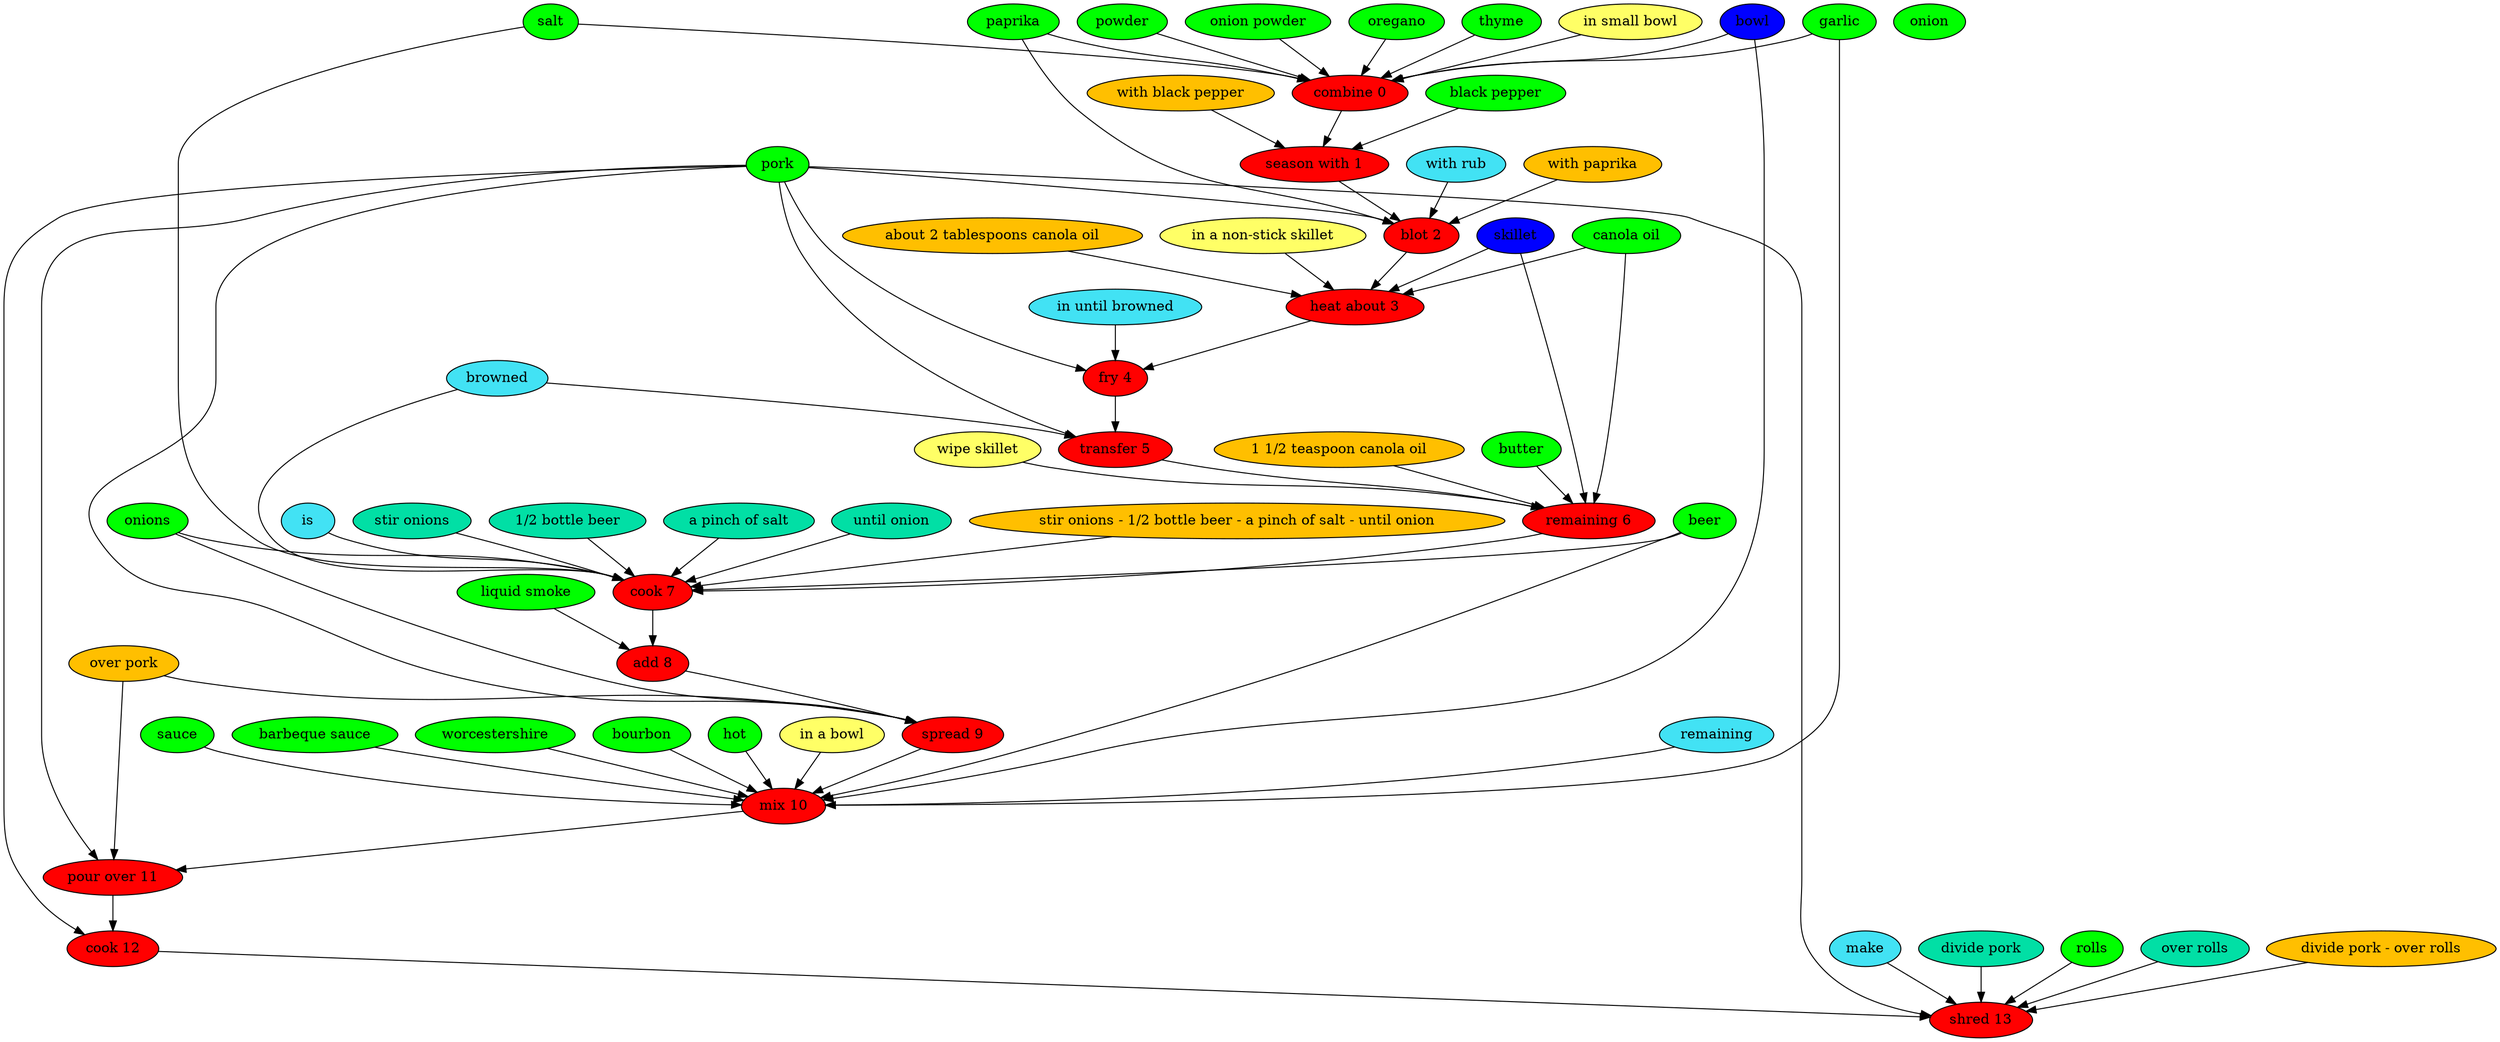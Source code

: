 digraph G {
"combine 0" [style=filled, fillcolor=red];
paprika [style=filled, fillcolor=green];
paprika -> "combine 0";
powder [style=filled, fillcolor=green];
powder -> "combine 0";
"onion powder" [style=filled, fillcolor=green];
"onion powder" -> "combine 0";
garlic [style=filled, fillcolor=green];
garlic -> "combine 0";
oregano [style=filled, fillcolor=green];
oregano -> "combine 0";
thyme [style=filled, fillcolor=green];
thyme -> "combine 0";
salt [style=filled, fillcolor=green];
salt -> "combine 0";
bowl [style=filled, fillcolor="#0000ff"];
bowl -> "combine 0";
"in small bowl" [style=filled, fillcolor="#ffff66"];
"in small bowl" -> "combine 0";
"season with 1" [style=filled, fillcolor=red];
"black pepper" [style=filled, fillcolor=green];
"black pepper" -> "season with 1";
"with black pepper" [style=filled, fillcolor="#01DFA5"];
"with black pepper" -> "season with 1";
"with black pepper" [style=filled, fillcolor="#FFBF00"];
"blot 2" [style=filled, fillcolor=red];
"with rub" [style=filled, fillcolor="#42e2f4"];
"with rub" -> "blot 2";
pork [style=filled, fillcolor=green];
pork -> "blot 2";
paprika [style=filled, fillcolor=green];
paprika -> "blot 2";
"with paprika" [style=filled, fillcolor="#01DFA5"];
"with paprika" -> "blot 2";
"with paprika" [style=filled, fillcolor="#FFBF00"];
"heat about 3" [style=filled, fillcolor=red];
"canola oil" [style=filled, fillcolor=green];
"canola oil" -> "heat about 3";
"about 2 tablespoons canola oil" [style=filled, fillcolor="#01DFA5"];
"about 2 tablespoons canola oil" -> "heat about 3";
skillet [style=filled, fillcolor="#0000ff"];
skillet -> "heat about 3";
"in a non-stick skillet" [style=filled, fillcolor="#ffff66"];
"in a non-stick skillet" -> "heat about 3";
"about 2 tablespoons canola oil" [style=filled, fillcolor="#FFBF00"];
"fry 4" [style=filled, fillcolor=red];
"in until browned" [style=filled, fillcolor="#42e2f4"];
"in until browned" -> "fry 4";
pork [style=filled, fillcolor=green];
pork -> "fry 4";
"transfer 5" [style=filled, fillcolor=red];
browned [style=filled, fillcolor="#42e2f4"];
browned -> "transfer 5";
pork [style=filled, fillcolor=green];
pork -> "transfer 5";
"remaining 6" [style=filled, fillcolor=red];
"canola oil" [style=filled, fillcolor=green];
"canola oil" -> "remaining 6";
"1 1/2 teaspoon canola oil" [style=filled, fillcolor="#01DFA5"];
"1 1/2 teaspoon canola oil" -> "remaining 6";
butter [style=filled, fillcolor=green];
butter -> "remaining 6";
skillet [style=filled, fillcolor="#0000ff"];
skillet -> "remaining 6";
"wipe skillet" [style=filled, fillcolor="#ffff66"];
"wipe skillet" -> "remaining 6";
"1 1/2 teaspoon canola oil" [style=filled, fillcolor="#FFBF00"];
"cook 7" [style=filled, fillcolor=red];
is [style=filled, fillcolor="#42e2f4"];
is -> "cook 7";
browned [style=filled, fillcolor="#42e2f4"];
browned -> "cook 7";
onions [style=filled, fillcolor=green];
onions -> "cook 7";
"stir onions" [style=filled, fillcolor="#01DFA5"];
"stir onions" -> "cook 7";
beer [style=filled, fillcolor=green];
beer -> "cook 7";
"1/2 bottle beer" [style=filled, fillcolor="#01DFA5"];
"1/2 bottle beer" -> "cook 7";
salt [style=filled, fillcolor=green];
salt -> "cook 7";
"a pinch of salt" [style=filled, fillcolor="#01DFA5"];
"a pinch of salt" -> "cook 7";
onion [style=filled, fillcolor=green];
"until onion" [style=filled, fillcolor="#01DFA5"];
"until onion" -> "cook 7";
"stir onions - 1/2 bottle beer - a pinch of salt - until onion" [style=filled, fillcolor="#FFBF00"];
"stir onions - 1/2 bottle beer - a pinch of salt - until onion" -> "cook 7";
"add 8" [style=filled, fillcolor=red];
"liquid smoke" [style=filled, fillcolor=green];
"liquid smoke" -> "add 8";
"spread 9" [style=filled, fillcolor=red];
onions [style=filled, fillcolor=green];
onions -> "spread 9";
pork [style=filled, fillcolor=green];
pork -> "spread 9";
"over pork" [style=filled, fillcolor="#01DFA5"];
"over pork" -> "spread 9";
"over pork" [style=filled, fillcolor="#FFBF00"];
"mix 10" [style=filled, fillcolor=red];
remaining [style=filled, fillcolor="#42e2f4"];
remaining -> "mix 10";
sauce [style=filled, fillcolor=green];
sauce -> "mix 10";
"barbeque sauce" [style=filled, fillcolor=green];
"barbeque sauce" -> "mix 10";
beer [style=filled, fillcolor=green];
beer -> "mix 10";
worcestershire [style=filled, fillcolor=green];
worcestershire -> "mix 10";
garlic [style=filled, fillcolor=green];
garlic -> "mix 10";
bourbon [style=filled, fillcolor=green];
bourbon -> "mix 10";
hot [style=filled, fillcolor=green];
hot -> "mix 10";
bowl [style=filled, fillcolor="#0000ff"];
bowl -> "mix 10";
"in a bowl" [style=filled, fillcolor="#ffff66"];
"in a bowl" -> "mix 10";
"pour over 11" [style=filled, fillcolor=red];
pork [style=filled, fillcolor=green];
pork -> "pour over 11";
"over pork" [style=filled, fillcolor="#01DFA5"];
"over pork" -> "pour over 11";
"over pork" [style=filled, fillcolor="#FFBF00"];
"cook 12" [style=filled, fillcolor=red];
pork [style=filled, fillcolor=green];
pork -> "cook 12";
"shred 13" [style=filled, fillcolor=red];
make [style=filled, fillcolor="#42e2f4"];
make -> "shred 13";
pork [style=filled, fillcolor=green];
pork -> "shred 13";
"divide pork" [style=filled, fillcolor="#01DFA5"];
"divide pork" -> "shred 13";
rolls [style=filled, fillcolor=green];
rolls -> "shred 13";
"over rolls" [style=filled, fillcolor="#01DFA5"];
"over rolls" -> "shred 13";
"divide pork - over rolls" [style=filled, fillcolor="#FFBF00"];
"divide pork - over rolls" -> "shred 13";
"combine 0" -> "season with 1";
"season with 1" -> "blot 2";
"blot 2" -> "heat about 3";
"heat about 3" -> "fry 4";
"fry 4" -> "transfer 5";
"transfer 5" -> "remaining 6";
"remaining 6" -> "cook 7";
"cook 7" -> "add 8";
"add 8" -> "spread 9";
"spread 9" -> "mix 10";
"mix 10" -> "pour over 11";
"pour over 11" -> "cook 12";
"cook 12" -> "shred 13";
}
